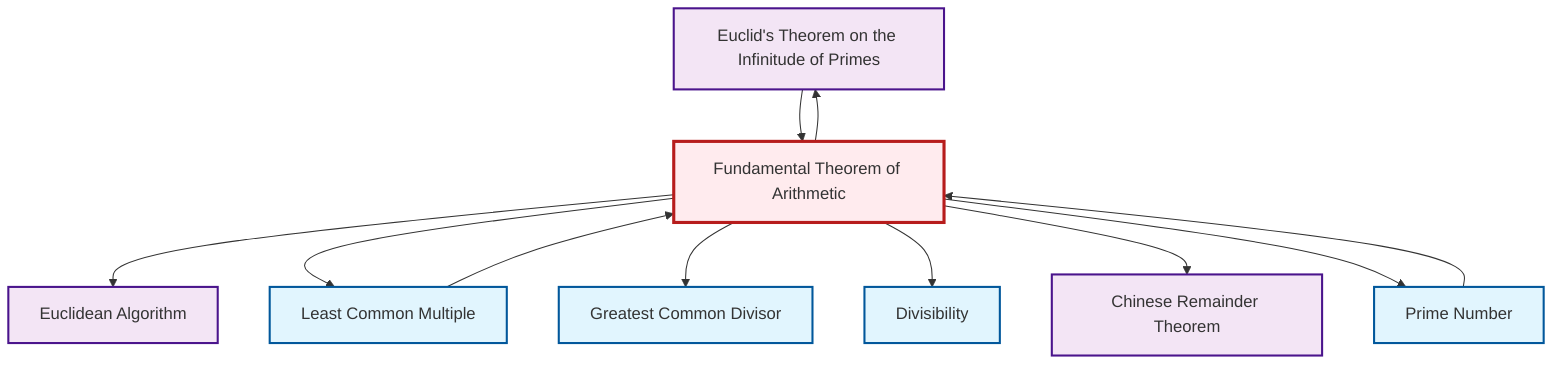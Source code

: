 graph TD
    classDef definition fill:#e1f5fe,stroke:#01579b,stroke-width:2px
    classDef theorem fill:#f3e5f5,stroke:#4a148c,stroke-width:2px
    classDef axiom fill:#fff3e0,stroke:#e65100,stroke-width:2px
    classDef example fill:#e8f5e9,stroke:#1b5e20,stroke-width:2px
    classDef current fill:#ffebee,stroke:#b71c1c,stroke-width:3px
    thm-euclid-infinitude-primes["Euclid's Theorem on the Infinitude of Primes"]:::theorem
    def-lcm["Least Common Multiple"]:::definition
    def-prime["Prime Number"]:::definition
    thm-chinese-remainder["Chinese Remainder Theorem"]:::theorem
    def-divisibility["Divisibility"]:::definition
    def-gcd["Greatest Common Divisor"]:::definition
    thm-euclidean-algorithm["Euclidean Algorithm"]:::theorem
    thm-fundamental-arithmetic["Fundamental Theorem of Arithmetic"]:::theorem
    thm-fundamental-arithmetic --> thm-euclidean-algorithm
    def-lcm --> thm-fundamental-arithmetic
    thm-euclid-infinitude-primes --> thm-fundamental-arithmetic
    thm-fundamental-arithmetic --> def-lcm
    thm-fundamental-arithmetic --> def-gcd
    thm-fundamental-arithmetic --> def-divisibility
    thm-fundamental-arithmetic --> thm-chinese-remainder
    thm-fundamental-arithmetic --> def-prime
    def-prime --> thm-fundamental-arithmetic
    thm-fundamental-arithmetic --> thm-euclid-infinitude-primes
    class thm-fundamental-arithmetic current
